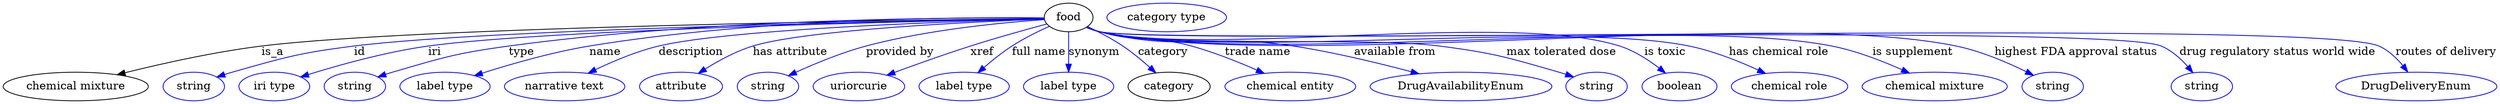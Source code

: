 digraph {
	graph [bb="0,0,3122,123"];
	node [label="\N"];
	food	[height=0.5,
		label=food,
		pos="1333,105",
		width=0.84854];
	"chemical mixture"	[height=0.5,
		pos="90.992,18",
		width=2.5276];
	food -> "chemical mixture"	[label=is_a,
		lp="336.99,61.5",
		pos="e,142.6,32.882 1302.3,103.67 1154.8,101.98 519.53,93.387 322.99,69 264.52,61.744 198.98,46.992 152.51,35.383"];
	id	[color=blue,
		height=0.5,
		label=string,
		pos="237.99,18",
		width=1.0652];
	food -> id	[color=blue,
		label=id,
		lp="445.99,61.5",
		pos="e,266.99,29.941 1302.2,103.51 1165.4,101.23 611.39,90.8 438.99,69 369.98,60.273 352.92,54.984 285.99,36 282.89,35.119 279.69,34.144 \
276.5,33.12",
		style=solid];
	iri	[color=blue,
		height=0.5,
		label="iri type",
		pos="338.99,18",
		width=1.2277];
	food -> iri	[color=blue,
		label=iri,
		lp="539.99,61.5",
		pos="e,371.99,30.037 1302.5,103.44 1175,100.98 685.02,90.313 531.99,69 479.44,61.681 420.62,45.197 381.88,33.15",
		style=solid];
	type	[color=blue,
		height=0.5,
		label=string,
		pos="439.99,18",
		width=1.0652];
	food -> type	[color=blue,
		label=type,
		lp="647.99,61.5",
		pos="e,468.64,29.996 1302.4,104.36 1204.4,105.12 889.41,104.44 631.99,69 566.52,59.985 550.41,54.609 486.99,36 484.09,35.148 481.1,34.213 \
478.11,33.232",
		style=solid];
	name	[color=blue,
		height=0.5,
		label="label type",
		pos="552.99,18",
		width=1.5707];
	food -> name	[color=blue,
		label=name,
		lp="752.99,61.5",
		pos="e,590.05,31.793 1302.1,104.5 1213.2,105.45 948.64,104.82 732.99,69 686.93,61.349 635.75,46.49 599.78,34.951",
		style=solid];
	description	[color=blue,
		height=0.5,
		label="narrative text",
		pos="702.99,18",
		width=2.0943];
	food -> description	[color=blue,
		label=description,
		lp="859.49,61.5",
		pos="e,732.07,34.83 1302.5,103.27 1206.6,100.78 911.68,91.436 818.99,69 791.95,62.454 763.22,50.116 741.12,39.334",
		style=solid];
	"has attribute"	[color=blue,
		height=0.5,
		label=attribute,
		pos="847.99,18",
		width=1.4443];
	food -> "has attribute"	[color=blue,
		label="has attribute",
		lp="983.99,61.5",
		pos="e,869.48,34.526 1302.5,102.96 1222,99.965 1005.2,90.11 936.99,69 916.13,62.548 894.74,50.728 878.16,40.2",
		style=solid];
	"provided by"	[color=blue,
		height=0.5,
		label=string,
		pos="955.99,18",
		width=1.0652];
	food -> "provided by"	[color=blue,
		label="provided by",
		lp="1121.5,61.5",
		pos="e,981.73,31.672 1302.8,102.28 1254.7,98.993 1158.1,90.176 1079,69 1048.3,60.792 1015.1,46.945 990.86,35.902",
		style=solid];
	xref	[color=blue,
		height=0.5,
		label=uriorcurie,
		pos="1070,18",
		width=1.5887];
	food -> xref	[color=blue,
		label=xref,
		lp="1224.5,61.5",
		pos="e,1105.2,32.284 1305.5,96.728 1280.4,89.981 1242.6,79.434 1210,69 1177.9,58.723 1142.2,45.934 1114.8,35.862",
		style=solid];
	"full name"	[color=blue,
		height=0.5,
		label="label type",
		pos="1202,18",
		width=1.5707];
	food -> "full name"	[color=blue,
		label="full name",
		lp="1295.5,61.5",
		pos="e,1219.2,35.265 1308.9,93.838 1294.8,87.473 1276.9,78.662 1262,69 1249.8,61.05 1237.2,50.952 1226.8,41.916",
		style=solid];
	synonym	[color=blue,
		height=0.5,
		label="label type",
		pos="1333,18",
		width=1.5707];
	food -> synonym	[color=blue,
		label=synonym,
		lp="1365,61.5",
		pos="e,1333,36.175 1333,86.799 1333,75.163 1333,59.548 1333,46.237",
		style=solid];
	category	[height=0.5,
		pos="1459,18",
		width=1.4263];
	food -> category	[color=blue,
		label=category,
		lp="1451.5,61.5",
		pos="e,1442.3,35.225 1356.7,93.478 1370.2,87.117 1387,78.429 1401,69 1412.7,61.081 1424.7,51.095 1434.8,42.133",
		style=solid];
	"trade name"	[color=blue,
		height=0.5,
		label="chemical entity",
		pos="1610,18",
		width=2.2748];
	food -> "trade name"	[color=blue,
		label="trade name",
		lp="1570,61.5",
		pos="e,1577.6,34.591 1355.7,92.931 1361,90.704 1366.6,88.568 1372,87 1421.7,72.546 1437.1,82.833 1487,69 1514.8,61.28 1544.8,49.147 1568.3,\
38.766",
		style=solid];
	"available from"	[color=blue,
		height=0.5,
		label=DrugAvailabilityEnum,
		pos="1824,18",
		width=3.1594];
	food -> "available from"	[color=blue,
		label="available from",
		lp="1742.5,61.5",
		pos="e,1771.6,34.005 1355.6,92.605 1360.9,90.394 1366.5,88.348 1372,87 1477.1,60.995 1508,85.652 1615,69 1664.9,61.236 1720.4,47.706 \
1761.7,36.677",
		style=solid];
	"max tolerated dose"	[color=blue,
		height=0.5,
		label=string,
		pos="1994,18",
		width=1.0652];
	food -> "max tolerated dose"	[color=blue,
		label="max tolerated dose",
		lp="1950,61.5",
		pos="e,1965.4,30.023 1355.6,92.476 1360.9,90.272 1366.5,88.261 1372,87 1464.3,65.708 1704,81.292 1798,69 1865.2,60.201 1881.9,54.908 \
1947,36 1949.9,35.156 1952.9,34.227 1955.9,33.251",
		style=solid];
	"is toxic"	[color=blue,
		height=0.5,
		label=boolean,
		pos="2097,18",
		width=1.2999];
	food -> "is toxic"	[color=blue,
		label="is toxic",
		lp="2080,61.5",
		pos="e,2079.7,34.925 1355.2,92.591 1360.6,90.322 1366.4,88.254 1372,87 1513.2,55.509 1885.2,113.28 2023,69 2040.8,63.265 2058.3,51.794 \
2071.8,41.285",
		style=solid];
	"has chemical role"	[color=blue,
		height=0.5,
		label="chemical role",
		pos="2235,18",
		width=2.022];
	food -> "has chemical role"	[color=blue,
		label="has chemical role",
		lp="2222.5,61.5",
		pos="e,2205.1,34.475 1355.2,92.578 1360.5,90.309 1366.4,88.244 1372,87 1532.2,51.564 1949.3,101.98 2110,69 2139.9,62.86 2171.8,49.963 \
2196,38.806",
		style=solid];
	"is supplement"	[color=blue,
		height=0.5,
		label="chemical mixture",
		pos="2417,18",
		width=2.5276];
	food -> "is supplement"	[color=blue,
		label="is supplement",
		lp="2390.5,61.5",
		pos="e,2385.3,35.004 1355.2,92.558 1360.5,90.29 1366.4,88.231 1372,87 1571.1,43.447 2089.1,108.7 2289,69 2319.2,63.011 2351.4,50.378 \
2376,39.31",
		style=solid];
	"highest FDA approval status"	[color=blue,
		height=0.5,
		label=string,
		pos="2564,18",
		width=1.0652];
	food -> "highest FDA approval status"	[color=blue,
		label="highest FDA approval status",
		lp="2595.5,61.5",
		pos="e,2540.3,32.169 1355.2,92.547 1360.5,90.279 1366.4,88.223 1372,87 1605,36.373 2211.6,118.08 2445,69 2475.4,62.596 2507.9,48.427 \
2531.2,36.802",
		style=solid];
	"drug regulatory status world wide"	[color=blue,
		height=0.5,
		label=string,
		pos="2752,18",
		width=1.0652];
	food -> "drug regulatory status world wide"	[color=blue,
		label="drug regulatory status world wide",
		lp="2848,61.5",
		pos="e,2741,35.389 1355.2,92.534 1360.5,90.266 1366.4,88.214 1372,87 1444.2,71.43 2633.9,97.74 2702,69 2714.7,63.629 2725.9,53.322 2734.5,\
43.456",
		style=solid];
	"routes of delivery"	[color=blue,
		height=0.5,
		label=DrugDeliveryEnum,
		pos="3021,18",
		width=2.7984];
	food -> "routes of delivery"	[color=blue,
		label="routes of delivery",
		lp="3058.5,61.5",
		pos="e,3010.5,36.355 1355.2,92.524 1360.5,90.257 1366.4,88.207 1372,87 1459.1,68.334 2893.6,105.25 2975,69 2986.7,63.802 2996.7,54.056 \
3004.4,44.539",
		style=solid];
	"named thing_category"	[color=blue,
		height=0.5,
		label="category type",
		pos="1456,105",
		width=2.0762];
}

